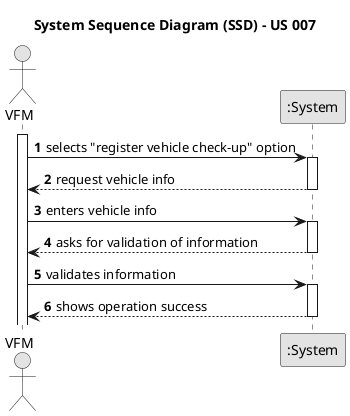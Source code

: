 @startuml
skinparam monochrome true
skinparam packageStyle rectangle
skinparam shadowing false

title System Sequence Diagram (SSD) - US 007

autonumber

actor "VFM" as VFM
participant ":System" as System


activate VFM

    VFM -> System: selects "register vehicle check-up" option
    activate System

         System --> VFM: request vehicle info
            deactivate System
                VFM -> System: enters vehicle info
                    activate System
                       System --> VFM: asks for validation of information
                                deactivate System
                                                VFM -> System: validates information
                                                    activate System
                                                                           System --> VFM: shows operation success
                                                                                    deactivate System
@enduml                   deactivate System
@enduml